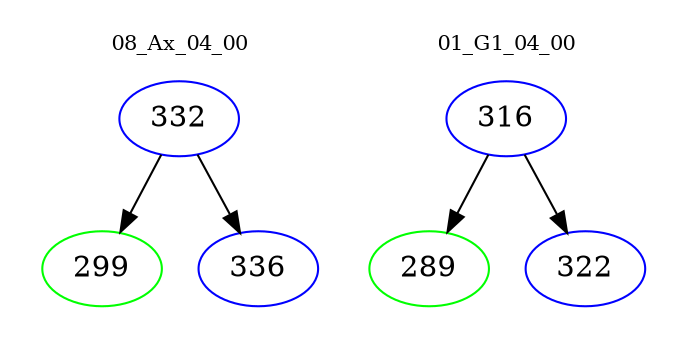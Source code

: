 digraph{
subgraph cluster_0 {
color = white
label = "08_Ax_04_00";
fontsize=10;
T0_332 [label="332", color="blue"]
T0_332 -> T0_299 [color="black"]
T0_299 [label="299", color="green"]
T0_332 -> T0_336 [color="black"]
T0_336 [label="336", color="blue"]
}
subgraph cluster_1 {
color = white
label = "01_G1_04_00";
fontsize=10;
T1_316 [label="316", color="blue"]
T1_316 -> T1_289 [color="black"]
T1_289 [label="289", color="green"]
T1_316 -> T1_322 [color="black"]
T1_322 [label="322", color="blue"]
}
}
